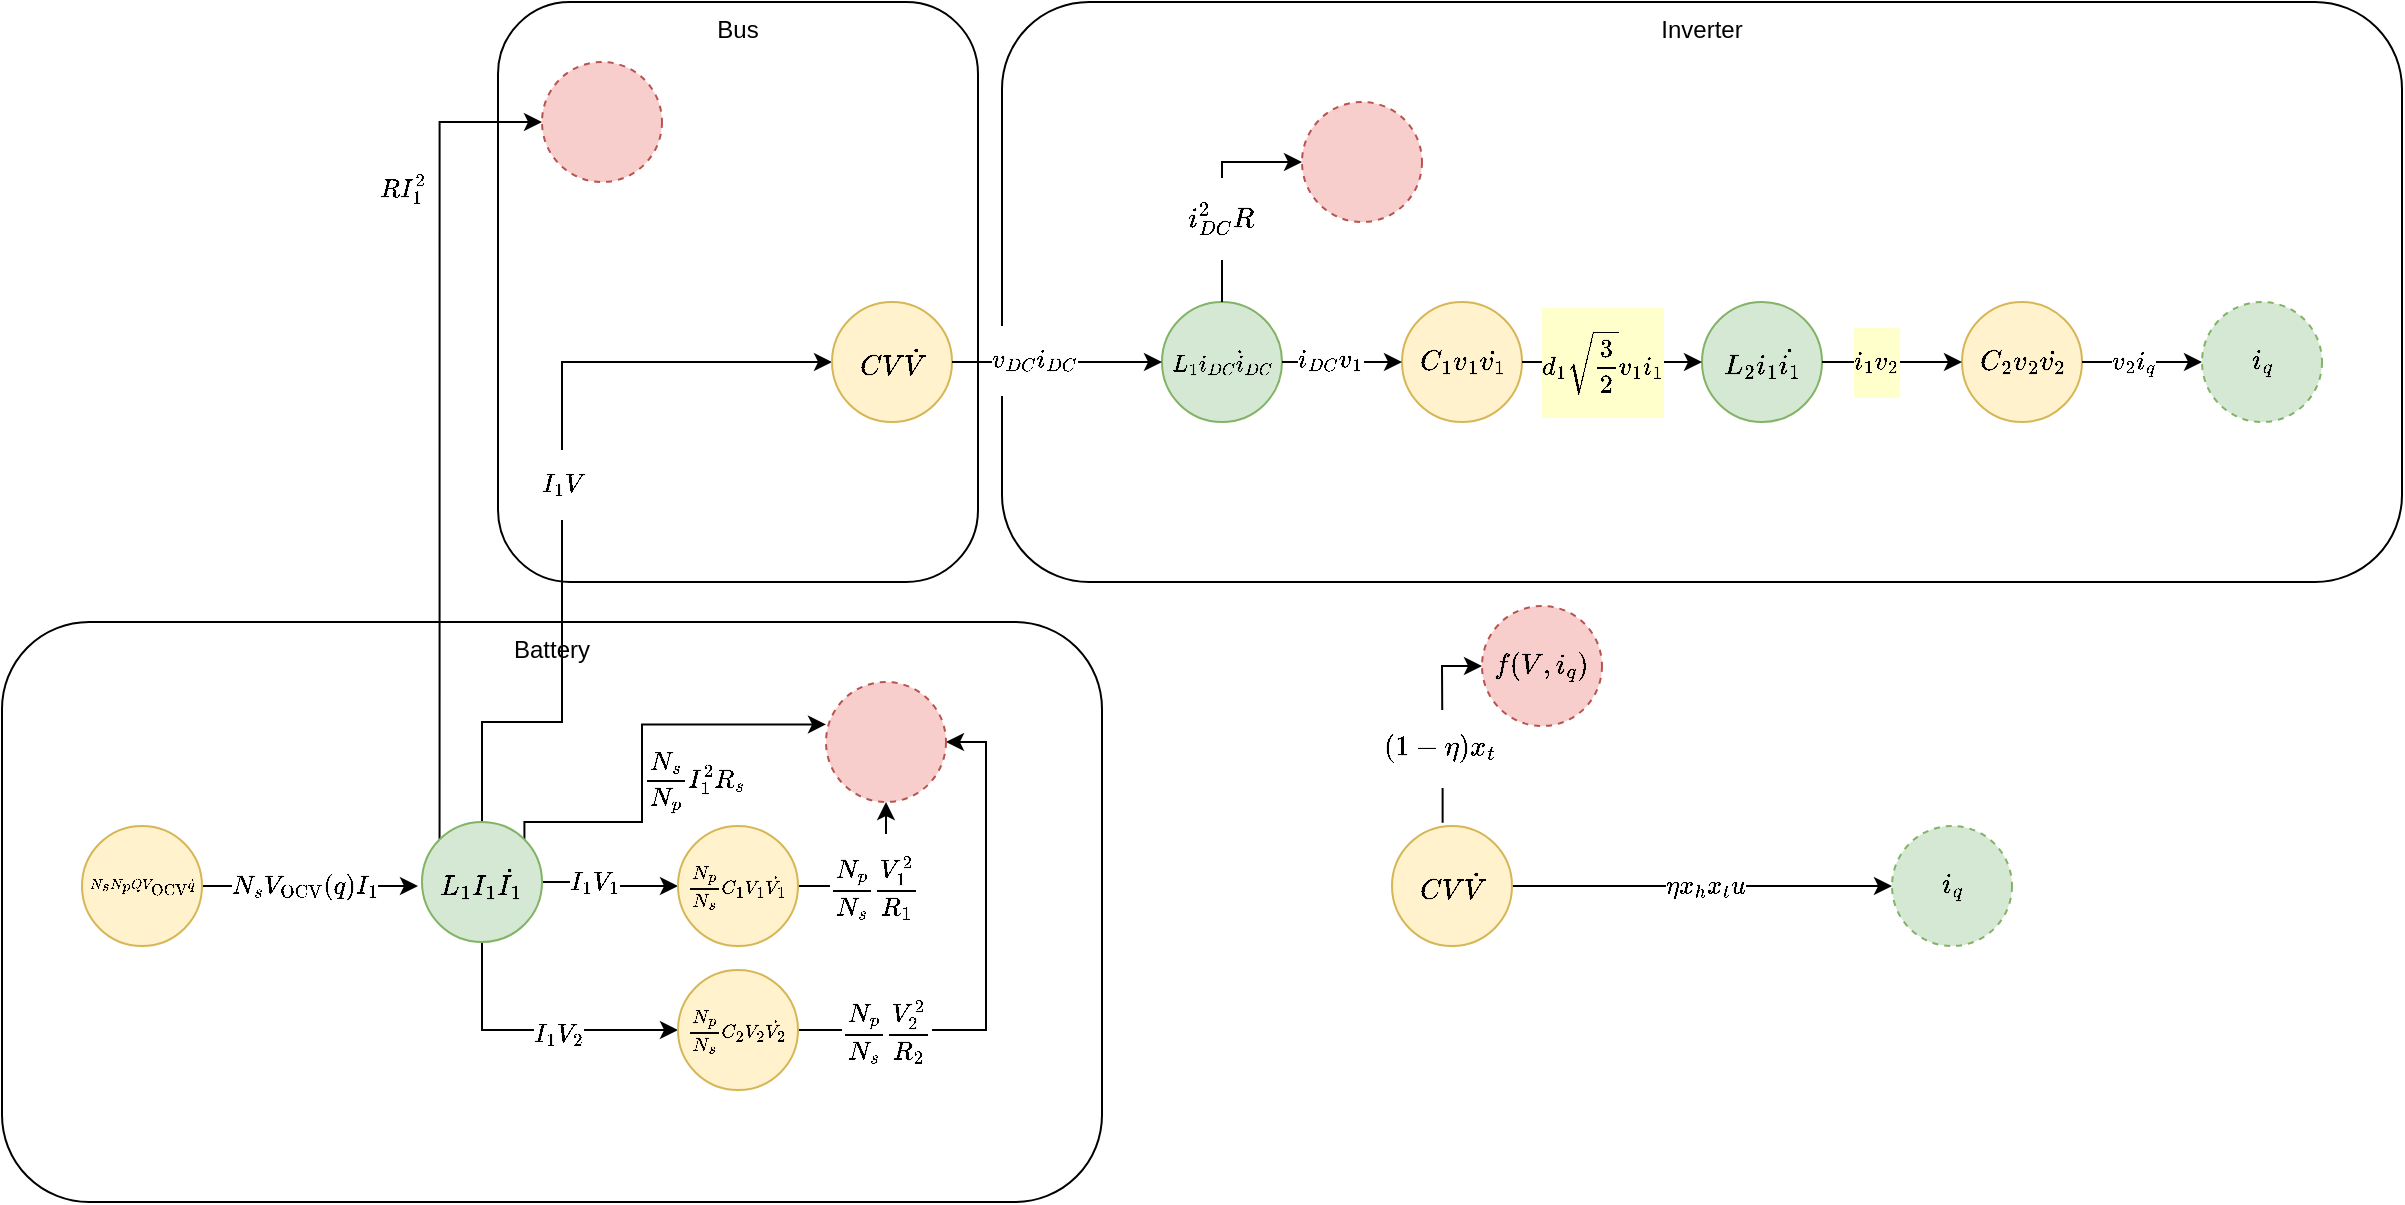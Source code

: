 <mxfile version="14.1.8" type="device"><diagram id="Q3KjDwCVgEUokHODEDyX" name="Page-1"><mxGraphModel dx="2568" dy="985" grid="1" gridSize="10" guides="1" tooltips="1" connect="1" arrows="1" fold="1" page="1" pageScale="1" pageWidth="850" pageHeight="1100" math="1" shadow="0"><root><mxCell id="0"/><mxCell id="1" parent="0"/><mxCell id="AnXPeRjD9UW_jLlB-Nda-80" value="Battery" style="rounded=1;whiteSpace=wrap;html=1;verticalAlign=top;" vertex="1" parent="1"><mxGeometry x="-370" y="800" width="550" height="290" as="geometry"/></mxCell><mxCell id="AnXPeRjD9UW_jLlB-Nda-79" value="Bus" style="rounded=1;whiteSpace=wrap;html=1;verticalAlign=top;" vertex="1" parent="1"><mxGeometry x="-122" y="490" width="240" height="290" as="geometry"/></mxCell><mxCell id="AnXPeRjD9UW_jLlB-Nda-1" style="edgeStyle=orthogonalEdgeStyle;rounded=0;orthogonalLoop=1;jettySize=auto;html=1;exitX=1;exitY=0.5;exitDx=0;exitDy=0;entryX=0;entryY=0.5;entryDx=0;entryDy=0;" edge="1" parent="1" source="AnXPeRjD9UW_jLlB-Nda-3"><mxGeometry relative="1" as="geometry"><mxPoint x="-162" y="932.0" as="targetPoint"/></mxGeometry></mxCell><mxCell id="AnXPeRjD9UW_jLlB-Nda-2" value="$$N_sV_\text{OCV}(q)I_1$$" style="edgeLabel;html=1;align=center;verticalAlign=middle;resizable=0;points=[];" vertex="1" connectable="0" parent="AnXPeRjD9UW_jLlB-Nda-1"><mxGeometry x="-0.746" relative="1" as="geometry"><mxPoint x="37" as="offset"/></mxGeometry></mxCell><mxCell id="AnXPeRjD9UW_jLlB-Nda-3" value="$$N_sN_pQV_{\text{OCV}}\dot{q}$$" style="ellipse;whiteSpace=wrap;html=1;aspect=fixed;fillColor=#fff2cc;strokeColor=#d6b656;fontSize=6;" vertex="1" parent="1"><mxGeometry x="-330" y="902" width="60" height="60" as="geometry"/></mxCell><mxCell id="AnXPeRjD9UW_jLlB-Nda-4" style="edgeStyle=orthogonalEdgeStyle;rounded=0;orthogonalLoop=1;jettySize=auto;html=1;exitX=1;exitY=0.5;exitDx=0;exitDy=0;entryX=0;entryY=0.5;entryDx=0;entryDy=0;" edge="1" parent="1" source="AnXPeRjD9UW_jLlB-Nda-22" target="AnXPeRjD9UW_jLlB-Nda-13"><mxGeometry relative="1" as="geometry"><mxPoint x="-102" y="932.0" as="sourcePoint"/></mxGeometry></mxCell><mxCell id="AnXPeRjD9UW_jLlB-Nda-5" value="$$I_1V_1$$" style="edgeLabel;html=1;align=center;verticalAlign=middle;resizable=0;points=[];" vertex="1" connectable="0" parent="AnXPeRjD9UW_jLlB-Nda-4"><mxGeometry x="-0.262" relative="1" as="geometry"><mxPoint as="offset"/></mxGeometry></mxCell><mxCell id="AnXPeRjD9UW_jLlB-Nda-6" style="edgeStyle=orthogonalEdgeStyle;rounded=0;orthogonalLoop=1;jettySize=auto;html=1;exitX=0.5;exitY=1;exitDx=0;exitDy=0;entryX=0;entryY=0.5;entryDx=0;entryDy=0;" edge="1" parent="1" source="AnXPeRjD9UW_jLlB-Nda-22" target="AnXPeRjD9UW_jLlB-Nda-16"><mxGeometry relative="1" as="geometry"><mxPoint x="-132" y="962.0" as="sourcePoint"/></mxGeometry></mxCell><mxCell id="AnXPeRjD9UW_jLlB-Nda-7" value="$$I_1V_2$$" style="edgeLabel;html=1;align=center;verticalAlign=middle;resizable=0;points=[];" vertex="1" connectable="0" parent="AnXPeRjD9UW_jLlB-Nda-6"><mxGeometry x="0.155" y="-2" relative="1" as="geometry"><mxPoint as="offset"/></mxGeometry></mxCell><mxCell id="AnXPeRjD9UW_jLlB-Nda-8" style="edgeStyle=orthogonalEdgeStyle;rounded=0;orthogonalLoop=1;jettySize=auto;html=1;exitX=1;exitY=0;exitDx=0;exitDy=0;entryX=0;entryY=0.5;entryDx=0;entryDy=0;" edge="1" parent="1" source="AnXPeRjD9UW_jLlB-Nda-22"><mxGeometry relative="1" as="geometry"><mxPoint x="-108.787" y="899.987" as="sourcePoint"/><mxPoint x="42" y="851.2" as="targetPoint"/><Array as="points"><mxPoint x="-109" y="900"/><mxPoint x="-50" y="900"/><mxPoint x="-50" y="851"/></Array></mxGeometry></mxCell><mxCell id="AnXPeRjD9UW_jLlB-Nda-9" value="$$\frac{N_s}{N_p}I_1^2R_s$$" style="edgeLabel;html=1;align=center;verticalAlign=middle;resizable=0;points=[];" vertex="1" connectable="0" parent="AnXPeRjD9UW_jLlB-Nda-8"><mxGeometry x="-0.439" y="-15" relative="1" as="geometry"><mxPoint x="35" y="-35" as="offset"/></mxGeometry></mxCell><mxCell id="AnXPeRjD9UW_jLlB-Nda-11" style="edgeStyle=orthogonalEdgeStyle;rounded=0;orthogonalLoop=1;jettySize=auto;html=1;exitX=1;exitY=0.5;exitDx=0;exitDy=0;entryX=0.5;entryY=1;entryDx=0;entryDy=0;" edge="1" parent="1" source="AnXPeRjD9UW_jLlB-Nda-13" target="AnXPeRjD9UW_jLlB-Nda-17"><mxGeometry relative="1" as="geometry"/></mxCell><mxCell id="AnXPeRjD9UW_jLlB-Nda-12" value="$$\frac{N_p}{N_s}\frac{V_1^2}{R_1}$$" style="edgeLabel;html=1;align=center;verticalAlign=middle;resizable=0;points=[];" vertex="1" connectable="0" parent="AnXPeRjD9UW_jLlB-Nda-11"><mxGeometry x="-0.147" y="1" relative="1" as="geometry"><mxPoint x="1" y="1" as="offset"/></mxGeometry></mxCell><mxCell id="AnXPeRjD9UW_jLlB-Nda-13" value="$$\frac{N_p}{N_s}C_1V_1\dot{V_1}$$" style="ellipse;whiteSpace=wrap;html=1;aspect=fixed;fillColor=#fff2cc;strokeColor=#d6b656;fontSize=8;" vertex="1" parent="1"><mxGeometry x="-32" y="902" width="60" height="60" as="geometry"/></mxCell><mxCell id="AnXPeRjD9UW_jLlB-Nda-14" style="edgeStyle=orthogonalEdgeStyle;rounded=0;orthogonalLoop=1;jettySize=auto;html=1;exitX=1;exitY=0.5;exitDx=0;exitDy=0;entryX=1;entryY=0.5;entryDx=0;entryDy=0;" edge="1" parent="1" source="AnXPeRjD9UW_jLlB-Nda-16" target="AnXPeRjD9UW_jLlB-Nda-17"><mxGeometry relative="1" as="geometry"/></mxCell><mxCell id="AnXPeRjD9UW_jLlB-Nda-15" value="$$\frac{N_p}{N_s}\frac{V_2^2}{R_2}$$" style="edgeLabel;html=1;align=center;verticalAlign=middle;resizable=0;points=[];" vertex="1" connectable="0" parent="AnXPeRjD9UW_jLlB-Nda-14"><mxGeometry x="-0.8" y="2" relative="1" as="geometry"><mxPoint x="18" y="2" as="offset"/></mxGeometry></mxCell><mxCell id="AnXPeRjD9UW_jLlB-Nda-16" value="$$\frac{N_p}{N_s}C_2V_2\dot{V_2}$$" style="ellipse;whiteSpace=wrap;html=1;aspect=fixed;fillColor=#fff2cc;strokeColor=#d6b656;fontSize=8;" vertex="1" parent="1"><mxGeometry x="-32" y="974" width="60" height="60" as="geometry"/></mxCell><mxCell id="AnXPeRjD9UW_jLlB-Nda-17" value="" style="ellipse;whiteSpace=wrap;html=1;aspect=fixed;dashed=1;fillColor=#f8cecc;strokeColor=#b85450;" vertex="1" parent="1"><mxGeometry x="42" y="830" width="60" height="60" as="geometry"/></mxCell><mxCell id="AnXPeRjD9UW_jLlB-Nda-18" style="edgeStyle=orthogonalEdgeStyle;rounded=0;orthogonalLoop=1;jettySize=auto;html=1;exitX=0.5;exitY=0;exitDx=0;exitDy=0;entryX=0;entryY=0.5;entryDx=0;entryDy=0;labelBackgroundColor=none;" edge="1" parent="1" source="AnXPeRjD9UW_jLlB-Nda-22" target="AnXPeRjD9UW_jLlB-Nda-28"><mxGeometry relative="1" as="geometry"><Array as="points"><mxPoint x="-130" y="850"/><mxPoint x="-90" y="850"/><mxPoint x="-90" y="670"/></Array></mxGeometry></mxCell><mxCell id="AnXPeRjD9UW_jLlB-Nda-19" value="$$I_1V$$" style="edgeLabel;html=1;align=center;verticalAlign=middle;resizable=0;points=[];" vertex="1" connectable="0" parent="AnXPeRjD9UW_jLlB-Nda-18"><mxGeometry x="-0.195" y="1" relative="1" as="geometry"><mxPoint x="1" y="-46.67" as="offset"/></mxGeometry></mxCell><mxCell id="AnXPeRjD9UW_jLlB-Nda-20" style="edgeStyle=orthogonalEdgeStyle;rounded=0;orthogonalLoop=1;jettySize=auto;html=1;exitX=0;exitY=0;exitDx=0;exitDy=0;entryX=0;entryY=0.5;entryDx=0;entryDy=0;" edge="1" parent="1" source="AnXPeRjD9UW_jLlB-Nda-22" target="AnXPeRjD9UW_jLlB-Nda-23"><mxGeometry relative="1" as="geometry"><mxPoint x="-20" y="730" as="sourcePoint"/></mxGeometry></mxCell><mxCell id="AnXPeRjD9UW_jLlB-Nda-21" value="$$RI_1^2$$" style="edgeLabel;html=1;align=center;verticalAlign=middle;resizable=0;points=[];" vertex="1" connectable="0" parent="AnXPeRjD9UW_jLlB-Nda-20"><mxGeometry x="0.316" relative="1" as="geometry"><mxPoint x="-18.8" y="-55.59" as="offset"/></mxGeometry></mxCell><mxCell id="AnXPeRjD9UW_jLlB-Nda-22" value="$$L_1I_1\dot{I_1}$$" style="ellipse;whiteSpace=wrap;html=1;aspect=fixed;fillColor=#d5e8d4;strokeColor=#82b366;" vertex="1" parent="1"><mxGeometry x="-160" y="900" width="60" height="60" as="geometry"/></mxCell><mxCell id="AnXPeRjD9UW_jLlB-Nda-23" value="" style="ellipse;whiteSpace=wrap;html=1;aspect=fixed;dashed=1;fillColor=#f8cecc;strokeColor=#b85450;" vertex="1" parent="1"><mxGeometry x="-100" y="520" width="60" height="60" as="geometry"/></mxCell><mxCell id="AnXPeRjD9UW_jLlB-Nda-28" value="$$CV\dot{V}$$" style="ellipse;whiteSpace=wrap;html=1;aspect=fixed;fillColor=#fff2cc;strokeColor=#d6b656;" vertex="1" parent="1"><mxGeometry x="45" y="640" width="60" height="60" as="geometry"/></mxCell><mxCell id="AnXPeRjD9UW_jLlB-Nda-60" value="" style="group" vertex="1" connectable="0" parent="1"><mxGeometry x="130" y="490" width="700" height="290" as="geometry"/></mxCell><mxCell id="AnXPeRjD9UW_jLlB-Nda-59" value="Inverter" style="rounded=1;whiteSpace=wrap;html=1;verticalAlign=top;" vertex="1" parent="AnXPeRjD9UW_jLlB-Nda-60"><mxGeometry width="700" height="290" as="geometry"/></mxCell><mxCell id="AnXPeRjD9UW_jLlB-Nda-47" value="$$L_1i_{DC}\dot{i}_{DC}$$" style="ellipse;whiteSpace=wrap;html=1;aspect=fixed;fillColor=#d5e8d4;strokeColor=#82b366;fontSize=10;" vertex="1" parent="AnXPeRjD9UW_jLlB-Nda-60"><mxGeometry x="80" y="150" width="60" height="60" as="geometry"/></mxCell><mxCell id="AnXPeRjD9UW_jLlB-Nda-48" value="" style="ellipse;whiteSpace=wrap;html=1;aspect=fixed;dashed=1;fillColor=#f8cecc;strokeColor=#b85450;" vertex="1" parent="AnXPeRjD9UW_jLlB-Nda-60"><mxGeometry x="150" y="50" width="60" height="60" as="geometry"/></mxCell><mxCell id="AnXPeRjD9UW_jLlB-Nda-43" style="edgeStyle=orthogonalEdgeStyle;rounded=0;orthogonalLoop=1;jettySize=auto;html=1;exitX=0.5;exitY=0;exitDx=0;exitDy=0;entryX=0;entryY=0.5;entryDx=0;entryDy=0;labelPosition=center;verticalLabelPosition=middle;align=center;verticalAlign=middle;labelBackgroundColor=none;" edge="1" parent="AnXPeRjD9UW_jLlB-Nda-60" source="AnXPeRjD9UW_jLlB-Nda-47" target="AnXPeRjD9UW_jLlB-Nda-48"><mxGeometry relative="1" as="geometry"/></mxCell><mxCell id="AnXPeRjD9UW_jLlB-Nda-44" value="&lt;span style=&quot;font-size: 12px ; background-color: rgb(248 , 249 , 250)&quot;&gt;$$i_{DC}^2R$$&lt;/span&gt;" style="edgeLabel;html=1;align=center;verticalAlign=middle;resizable=0;points=[];" vertex="1" connectable="0" parent="AnXPeRjD9UW_jLlB-Nda-43"><mxGeometry x="-0.231" y="1" relative="1" as="geometry"><mxPoint as="offset"/></mxGeometry></mxCell><mxCell id="AnXPeRjD9UW_jLlB-Nda-51" value="$$C_1v_1\dot{v_1}$$" style="ellipse;whiteSpace=wrap;html=1;aspect=fixed;fillColor=#fff2cc;strokeColor=#d6b656;" vertex="1" parent="AnXPeRjD9UW_jLlB-Nda-60"><mxGeometry x="200" y="150" width="60" height="60" as="geometry"/></mxCell><mxCell id="AnXPeRjD9UW_jLlB-Nda-45" style="edgeStyle=orthogonalEdgeStyle;rounded=0;orthogonalLoop=1;jettySize=auto;html=1;exitX=1;exitY=0.5;exitDx=0;exitDy=0;entryX=0;entryY=0.5;entryDx=0;entryDy=0;labelBackgroundColor=none;" edge="1" parent="AnXPeRjD9UW_jLlB-Nda-60" source="AnXPeRjD9UW_jLlB-Nda-47" target="AnXPeRjD9UW_jLlB-Nda-51"><mxGeometry relative="1" as="geometry"/></mxCell><mxCell id="AnXPeRjD9UW_jLlB-Nda-46" value="$$i_{DC}v_1$$" style="edgeLabel;html=1;align=center;verticalAlign=middle;resizable=0;points=[];" vertex="1" connectable="0" parent="AnXPeRjD9UW_jLlB-Nda-45"><mxGeometry x="-0.195" y="1" relative="1" as="geometry"><mxPoint as="offset"/></mxGeometry></mxCell><mxCell id="AnXPeRjD9UW_jLlB-Nda-54" value="$$L_2i_1\dot{i_1}$$" style="ellipse;whiteSpace=wrap;html=1;aspect=fixed;fillColor=#d5e8d4;strokeColor=#82b366;" vertex="1" parent="AnXPeRjD9UW_jLlB-Nda-60"><mxGeometry x="350" y="150" width="60" height="60" as="geometry"/></mxCell><mxCell id="AnXPeRjD9UW_jLlB-Nda-49" style="edgeStyle=orthogonalEdgeStyle;rounded=0;orthogonalLoop=1;jettySize=auto;html=1;exitX=1;exitY=0.5;exitDx=0;exitDy=0;entryX=0;entryY=0.5;entryDx=0;entryDy=0;labelBackgroundColor=none;" edge="1" parent="AnXPeRjD9UW_jLlB-Nda-60" source="AnXPeRjD9UW_jLlB-Nda-51" target="AnXPeRjD9UW_jLlB-Nda-54"><mxGeometry relative="1" as="geometry"/></mxCell><mxCell id="AnXPeRjD9UW_jLlB-Nda-50" value="$$d_1\sqrt{\frac{3}{2}}v_1i_1$$" style="edgeLabel;html=1;align=center;verticalAlign=middle;resizable=0;points=[];labelBackgroundColor=#FFFFCC;" vertex="1" connectable="0" parent="AnXPeRjD9UW_jLlB-Nda-49"><mxGeometry x="-0.203" relative="1" as="geometry"><mxPoint x="4" as="offset"/></mxGeometry></mxCell><mxCell id="AnXPeRjD9UW_jLlB-Nda-57" value="$$C_2v_2\dot{v_2}$$" style="ellipse;whiteSpace=wrap;html=1;aspect=fixed;fillColor=#fff2cc;strokeColor=#d6b656;" vertex="1" parent="AnXPeRjD9UW_jLlB-Nda-60"><mxGeometry x="480" y="150" width="60" height="60" as="geometry"/></mxCell><mxCell id="AnXPeRjD9UW_jLlB-Nda-52" style="edgeStyle=orthogonalEdgeStyle;rounded=0;orthogonalLoop=1;jettySize=auto;html=1;exitX=1;exitY=0.5;exitDx=0;exitDy=0;entryX=0;entryY=0.5;entryDx=0;entryDy=0;labelBackgroundColor=none;" edge="1" parent="AnXPeRjD9UW_jLlB-Nda-60" source="AnXPeRjD9UW_jLlB-Nda-54" target="AnXPeRjD9UW_jLlB-Nda-57"><mxGeometry relative="1" as="geometry"><Array as="points"><mxPoint x="480" y="180"/><mxPoint x="480" y="180"/></Array></mxGeometry></mxCell><mxCell id="AnXPeRjD9UW_jLlB-Nda-53" value="$$i_1v_2$$" style="edgeLabel;html=1;align=center;verticalAlign=middle;resizable=0;points=[];labelBackgroundColor=#FFFFCC;" vertex="1" connectable="0" parent="AnXPeRjD9UW_jLlB-Nda-52"><mxGeometry x="0.333" y="15" relative="1" as="geometry"><mxPoint x="-20" y="15" as="offset"/></mxGeometry></mxCell><mxCell id="AnXPeRjD9UW_jLlB-Nda-58" value="$$i_q$$" style="ellipse;whiteSpace=wrap;html=1;aspect=fixed;fillColor=#d5e8d4;strokeColor=#82b366;dashed=1;" vertex="1" parent="AnXPeRjD9UW_jLlB-Nda-60"><mxGeometry x="600" y="150" width="60" height="60" as="geometry"/></mxCell><mxCell id="AnXPeRjD9UW_jLlB-Nda-55" style="edgeStyle=orthogonalEdgeStyle;rounded=0;orthogonalLoop=1;jettySize=auto;html=1;exitX=1;exitY=0.5;exitDx=0;exitDy=0;entryX=0;entryY=0.5;entryDx=0;entryDy=0;labelBackgroundColor=none;" edge="1" parent="AnXPeRjD9UW_jLlB-Nda-60" source="AnXPeRjD9UW_jLlB-Nda-57" target="AnXPeRjD9UW_jLlB-Nda-58"><mxGeometry relative="1" as="geometry"/></mxCell><mxCell id="AnXPeRjD9UW_jLlB-Nda-56" value="$$v_2i_q$$" style="edgeLabel;html=1;align=center;verticalAlign=middle;resizable=0;points=[];" vertex="1" connectable="0" parent="AnXPeRjD9UW_jLlB-Nda-55"><mxGeometry x="-0.187" y="-1" relative="1" as="geometry"><mxPoint y="-1" as="offset"/></mxGeometry></mxCell><mxCell id="AnXPeRjD9UW_jLlB-Nda-40" style="edgeStyle=orthogonalEdgeStyle;rounded=0;orthogonalLoop=1;jettySize=auto;html=1;exitX=1;exitY=0.5;exitDx=0;exitDy=0;entryX=0;entryY=0.5;entryDx=0;entryDy=0;labelBackgroundColor=none;" edge="1" parent="1" source="AnXPeRjD9UW_jLlB-Nda-28" target="AnXPeRjD9UW_jLlB-Nda-47"><mxGeometry relative="1" as="geometry"><mxPoint x="130" y="670" as="sourcePoint"/></mxGeometry></mxCell><mxCell id="AnXPeRjD9UW_jLlB-Nda-41" value="$$v_{DC}i_{DC}$$" style="edgeLabel;html=1;align=center;verticalAlign=middle;resizable=0;points=[];" vertex="1" connectable="0" parent="AnXPeRjD9UW_jLlB-Nda-40"><mxGeometry x="-0.233" y="1" relative="1" as="geometry"><mxPoint as="offset"/></mxGeometry></mxCell><mxCell id="AnXPeRjD9UW_jLlB-Nda-83" style="edgeStyle=orthogonalEdgeStyle;rounded=0;orthogonalLoop=1;jettySize=auto;html=1;exitX=1;exitY=0.5;exitDx=0;exitDy=0;entryX=0;entryY=0.5;entryDx=0;entryDy=0;" edge="1" parent="1" source="AnXPeRjD9UW_jLlB-Nda-81" target="AnXPeRjD9UW_jLlB-Nda-82"><mxGeometry relative="1" as="geometry"/></mxCell><mxCell id="AnXPeRjD9UW_jLlB-Nda-84" value="$$\eta x_hx_tu$$" style="edgeLabel;html=1;align=center;verticalAlign=middle;resizable=0;points=[];" vertex="1" connectable="0" parent="AnXPeRjD9UW_jLlB-Nda-83"><mxGeometry x="0.267" y="3" relative="1" as="geometry"><mxPoint x="-25" y="3" as="offset"/></mxGeometry></mxCell><mxCell id="AnXPeRjD9UW_jLlB-Nda-81" value="$$CV\dot{V}$$" style="ellipse;whiteSpace=wrap;html=1;aspect=fixed;fillColor=#fff2cc;strokeColor=#d6b656;" vertex="1" parent="1"><mxGeometry x="325" y="902" width="60" height="60" as="geometry"/></mxCell><mxCell id="AnXPeRjD9UW_jLlB-Nda-82" value="$$i_q$$" style="ellipse;whiteSpace=wrap;html=1;aspect=fixed;fillColor=#d5e8d4;strokeColor=#82b366;dashed=1;" vertex="1" parent="1"><mxGeometry x="575" y="902" width="60" height="60" as="geometry"/></mxCell><mxCell id="AnXPeRjD9UW_jLlB-Nda-85" value="$$f(V,i_q)$$" style="ellipse;whiteSpace=wrap;html=1;aspect=fixed;dashed=1;fillColor=#f8cecc;strokeColor=#b85450;" vertex="1" parent="1"><mxGeometry x="370" y="792" width="60" height="60" as="geometry"/></mxCell><mxCell id="AnXPeRjD9UW_jLlB-Nda-86" style="edgeStyle=orthogonalEdgeStyle;rounded=0;orthogonalLoop=1;jettySize=auto;html=1;exitX=0.422;exitY=-0.028;exitDx=0;exitDy=0;entryX=0;entryY=0.5;entryDx=0;entryDy=0;labelPosition=center;verticalLabelPosition=middle;align=center;verticalAlign=middle;labelBackgroundColor=none;exitPerimeter=0;" edge="1" target="AnXPeRjD9UW_jLlB-Nda-85" parent="1" source="AnXPeRjD9UW_jLlB-Nda-81"><mxGeometry relative="1" as="geometry"><mxPoint x="330" y="892" as="sourcePoint"/></mxGeometry></mxCell><mxCell id="AnXPeRjD9UW_jLlB-Nda-87" value="&lt;span style=&quot;font-size: 12px ; background-color: rgb(248 , 249 , 250)&quot;&gt;$$(1-\eta)x_t$$&lt;/span&gt;" style="edgeLabel;html=1;align=center;verticalAlign=middle;resizable=0;points=[];" vertex="1" connectable="0" parent="AnXPeRjD9UW_jLlB-Nda-86"><mxGeometry x="-0.231" y="1" relative="1" as="geometry"><mxPoint as="offset"/></mxGeometry></mxCell></root></mxGraphModel></diagram></mxfile>
